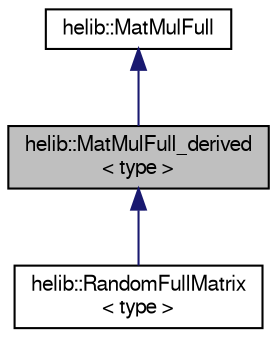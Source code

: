 digraph "helib::MatMulFull_derived&lt; type &gt;"
{
  edge [fontname="FreeSans",fontsize="10",labelfontname="FreeSans",labelfontsize="10"];
  node [fontname="FreeSans",fontsize="10",shape=record];
  Node0 [label="helib::MatMulFull_derived\l\< type \>",height=0.2,width=0.4,color="black", fillcolor="grey75", style="filled", fontcolor="black"];
  Node1 -> Node0 [dir="back",color="midnightblue",fontsize="10",style="solid"];
  Node1 [label="helib::MatMulFull",height=0.2,width=0.4,color="black", fillcolor="white", style="filled",URL="$classhelib_1_1_mat_mul_full.html"];
  Node0 -> Node2 [dir="back",color="midnightblue",fontsize="10",style="solid"];
  Node2 [label="helib::RandomFullMatrix\l\< type \>",height=0.2,width=0.4,color="black", fillcolor="white", style="filled",URL="$classhelib_1_1_random_full_matrix.html"];
}
